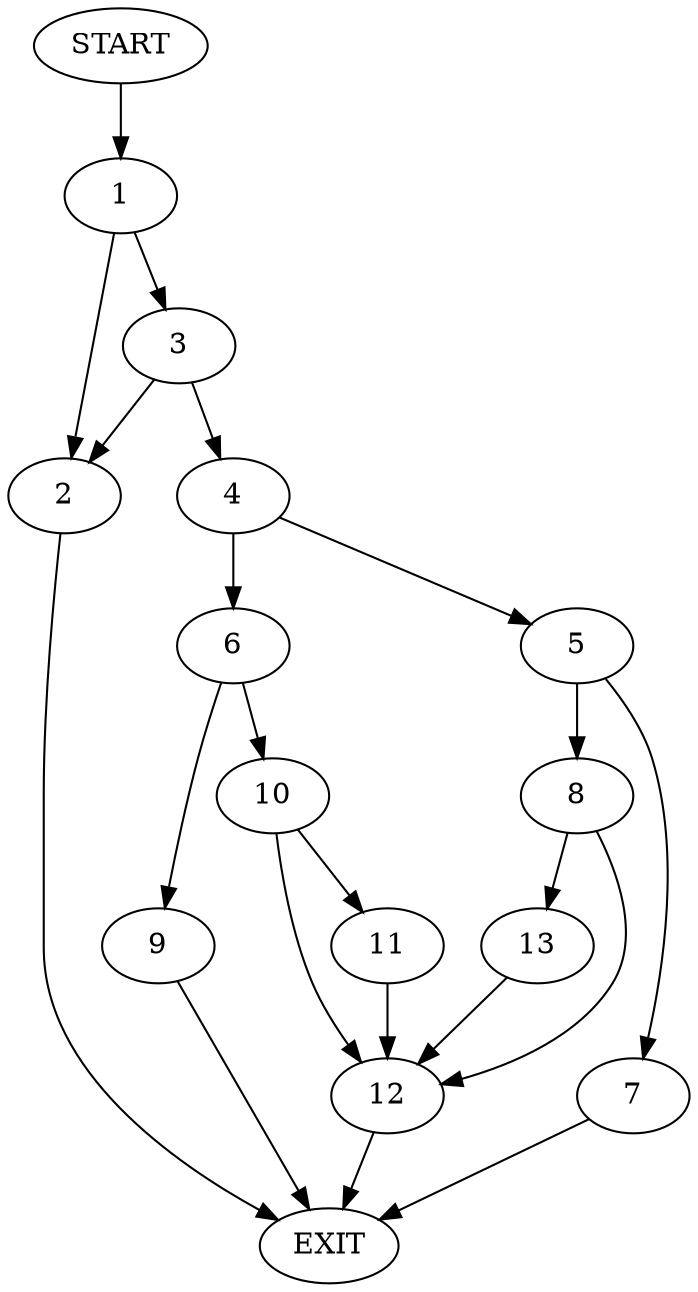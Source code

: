 digraph {
0 [label="START"]
14 [label="EXIT"]
0 -> 1
1 -> 2
1 -> 3
3 -> 4
3 -> 2
2 -> 14
4 -> 5
4 -> 6
5 -> 7
5 -> 8
6 -> 9
6 -> 10
9 -> 14
10 -> 11
10 -> 12
11 -> 12
12 -> 14
7 -> 14
8 -> 13
8 -> 12
13 -> 12
}
